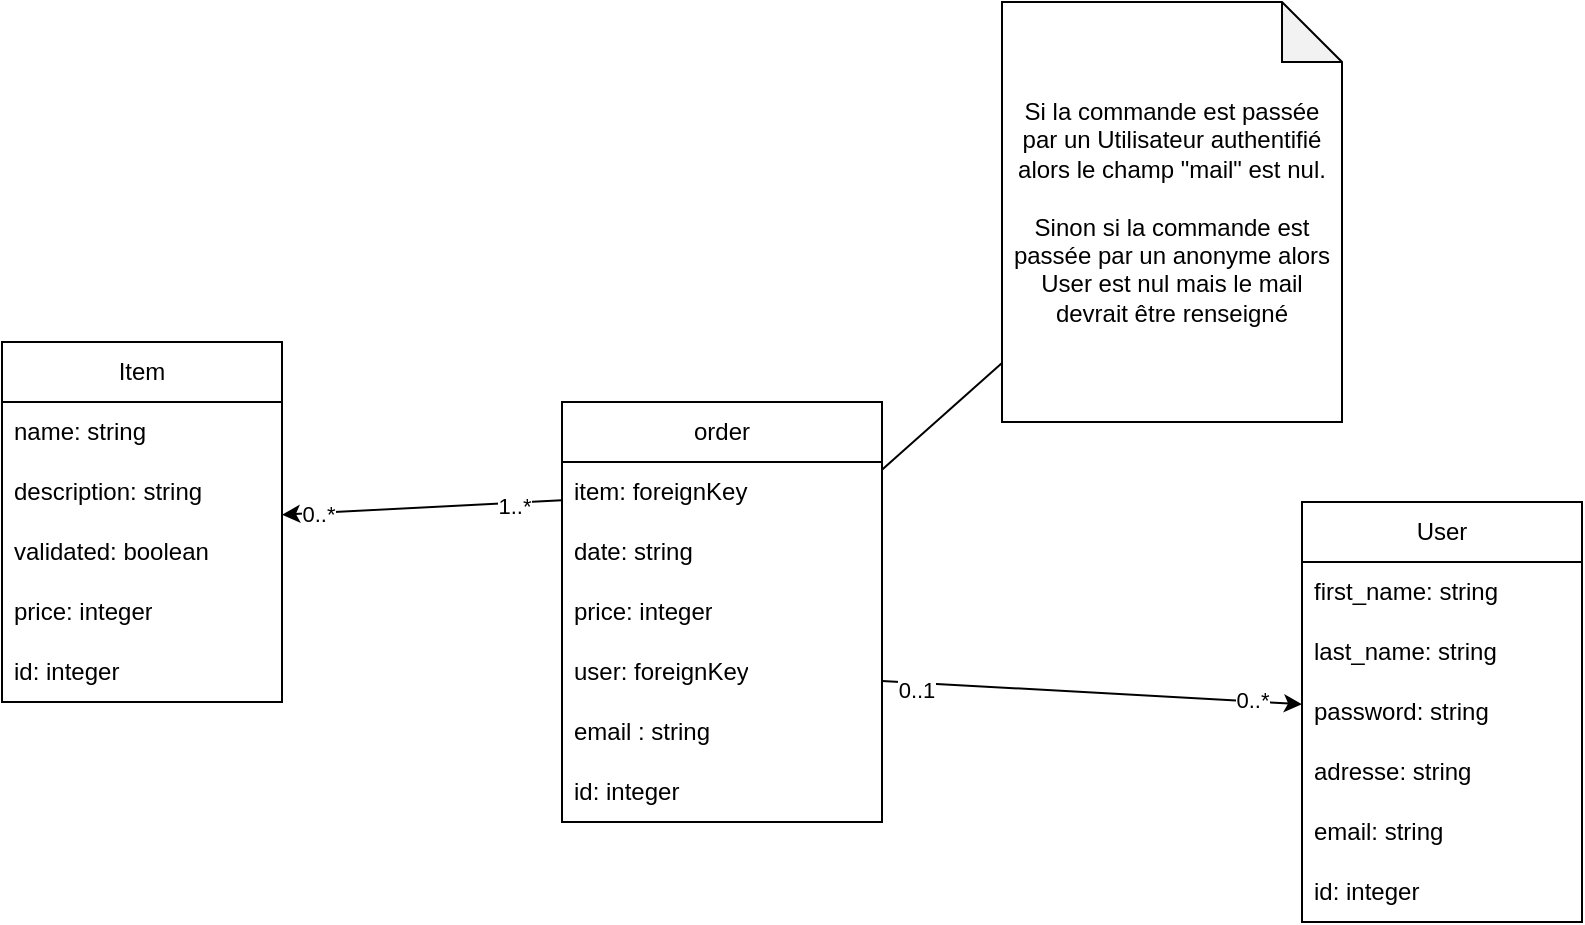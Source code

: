 <mxfile version="20.8.23" type="github">
  <diagram name="Page-1" id="k_21CpQqUFbWn0y7H7Tf">
    <mxGraphModel dx="1434" dy="788" grid="1" gridSize="10" guides="1" tooltips="1" connect="1" arrows="1" fold="1" page="1" pageScale="1" pageWidth="827" pageHeight="1169" math="0" shadow="0">
      <root>
        <mxCell id="0" />
        <mxCell id="1" parent="0" />
        <mxCell id="QBLjRy648UDzI1SPBeH1-1" value="Item" style="swimlane;fontStyle=0;childLayout=stackLayout;horizontal=1;startSize=30;horizontalStack=0;resizeParent=1;resizeParentMax=0;resizeLast=0;collapsible=1;marginBottom=0;whiteSpace=wrap;html=1;" parent="1" vertex="1">
          <mxGeometry x="20" y="180" width="140" height="180" as="geometry" />
        </mxCell>
        <mxCell id="QBLjRy648UDzI1SPBeH1-2" value="name: string" style="text;strokeColor=none;fillColor=none;align=left;verticalAlign=middle;spacingLeft=4;spacingRight=4;overflow=hidden;points=[[0,0.5],[1,0.5]];portConstraint=eastwest;rotatable=0;whiteSpace=wrap;html=1;" parent="QBLjRy648UDzI1SPBeH1-1" vertex="1">
          <mxGeometry y="30" width="140" height="30" as="geometry" />
        </mxCell>
        <mxCell id="QBLjRy648UDzI1SPBeH1-3" value="description: string" style="text;strokeColor=none;fillColor=none;align=left;verticalAlign=middle;spacingLeft=4;spacingRight=4;overflow=hidden;points=[[0,0.5],[1,0.5]];portConstraint=eastwest;rotatable=0;whiteSpace=wrap;html=1;" parent="QBLjRy648UDzI1SPBeH1-1" vertex="1">
          <mxGeometry y="60" width="140" height="30" as="geometry" />
        </mxCell>
        <mxCell id="QBLjRy648UDzI1SPBeH1-4" value="validated: boolean" style="text;strokeColor=none;fillColor=none;align=left;verticalAlign=middle;spacingLeft=4;spacingRight=4;overflow=hidden;points=[[0,0.5],[1,0.5]];portConstraint=eastwest;rotatable=0;whiteSpace=wrap;html=1;" parent="QBLjRy648UDzI1SPBeH1-1" vertex="1">
          <mxGeometry y="90" width="140" height="30" as="geometry" />
        </mxCell>
        <mxCell id="QBLjRy648UDzI1SPBeH1-10" value="price: integer" style="text;strokeColor=none;fillColor=none;align=left;verticalAlign=middle;spacingLeft=4;spacingRight=4;overflow=hidden;points=[[0,0.5],[1,0.5]];portConstraint=eastwest;rotatable=0;whiteSpace=wrap;html=1;" parent="QBLjRy648UDzI1SPBeH1-1" vertex="1">
          <mxGeometry y="120" width="140" height="30" as="geometry" />
        </mxCell>
        <mxCell id="fOkmc58W5MT81JoYsjg2-3" value="id: integer" style="text;strokeColor=none;fillColor=none;align=left;verticalAlign=middle;spacingLeft=4;spacingRight=4;overflow=hidden;points=[[0,0.5],[1,0.5]];portConstraint=eastwest;rotatable=0;whiteSpace=wrap;html=1;" vertex="1" parent="QBLjRy648UDzI1SPBeH1-1">
          <mxGeometry y="150" width="140" height="30" as="geometry" />
        </mxCell>
        <mxCell id="QBLjRy648UDzI1SPBeH1-5" value="User" style="swimlane;fontStyle=0;childLayout=stackLayout;horizontal=1;startSize=30;horizontalStack=0;resizeParent=1;resizeParentMax=0;resizeLast=0;collapsible=1;marginBottom=0;whiteSpace=wrap;html=1;" parent="1" vertex="1">
          <mxGeometry x="670" y="260" width="140" height="210" as="geometry" />
        </mxCell>
        <mxCell id="QBLjRy648UDzI1SPBeH1-6" value="first_name: string" style="text;strokeColor=none;fillColor=none;align=left;verticalAlign=middle;spacingLeft=4;spacingRight=4;overflow=hidden;points=[[0,0.5],[1,0.5]];portConstraint=eastwest;rotatable=0;whiteSpace=wrap;html=1;" parent="QBLjRy648UDzI1SPBeH1-5" vertex="1">
          <mxGeometry y="30" width="140" height="30" as="geometry" />
        </mxCell>
        <mxCell id="QBLjRy648UDzI1SPBeH1-29" value="last_name: string" style="text;strokeColor=none;fillColor=none;align=left;verticalAlign=middle;spacingLeft=4;spacingRight=4;overflow=hidden;points=[[0,0.5],[1,0.5]];portConstraint=eastwest;rotatable=0;whiteSpace=wrap;html=1;" parent="QBLjRy648UDzI1SPBeH1-5" vertex="1">
          <mxGeometry y="60" width="140" height="30" as="geometry" />
        </mxCell>
        <mxCell id="QBLjRy648UDzI1SPBeH1-7" value="password: string" style="text;strokeColor=none;fillColor=none;align=left;verticalAlign=middle;spacingLeft=4;spacingRight=4;overflow=hidden;points=[[0,0.5],[1,0.5]];portConstraint=eastwest;rotatable=0;whiteSpace=wrap;html=1;" parent="QBLjRy648UDzI1SPBeH1-5" vertex="1">
          <mxGeometry y="90" width="140" height="30" as="geometry" />
        </mxCell>
        <mxCell id="QBLjRy648UDzI1SPBeH1-8" value="adresse: string" style="text;strokeColor=none;fillColor=none;align=left;verticalAlign=middle;spacingLeft=4;spacingRight=4;overflow=hidden;points=[[0,0.5],[1,0.5]];portConstraint=eastwest;rotatable=0;whiteSpace=wrap;html=1;" parent="QBLjRy648UDzI1SPBeH1-5" vertex="1">
          <mxGeometry y="120" width="140" height="30" as="geometry" />
        </mxCell>
        <mxCell id="QBLjRy648UDzI1SPBeH1-18" value="email: string" style="text;strokeColor=none;fillColor=none;align=left;verticalAlign=middle;spacingLeft=4;spacingRight=4;overflow=hidden;points=[[0,0.5],[1,0.5]];portConstraint=eastwest;rotatable=0;whiteSpace=wrap;html=1;" parent="QBLjRy648UDzI1SPBeH1-5" vertex="1">
          <mxGeometry y="150" width="140" height="30" as="geometry" />
        </mxCell>
        <mxCell id="fOkmc58W5MT81JoYsjg2-1" value="id: integer" style="text;strokeColor=none;fillColor=none;align=left;verticalAlign=middle;spacingLeft=4;spacingRight=4;overflow=hidden;points=[[0,0.5],[1,0.5]];portConstraint=eastwest;rotatable=0;whiteSpace=wrap;html=1;" vertex="1" parent="QBLjRy648UDzI1SPBeH1-5">
          <mxGeometry y="180" width="140" height="30" as="geometry" />
        </mxCell>
        <mxCell id="QBLjRy648UDzI1SPBeH1-11" value="order" style="swimlane;fontStyle=0;childLayout=stackLayout;horizontal=1;startSize=30;horizontalStack=0;resizeParent=1;resizeParentMax=0;resizeLast=0;collapsible=1;marginBottom=0;whiteSpace=wrap;html=1;" parent="1" vertex="1">
          <mxGeometry x="300" y="210" width="160" height="210" as="geometry" />
        </mxCell>
        <mxCell id="QBLjRy648UDzI1SPBeH1-12" value="item: foreignKey" style="text;strokeColor=none;fillColor=none;align=left;verticalAlign=middle;spacingLeft=4;spacingRight=4;overflow=hidden;points=[[0,0.5],[1,0.5]];portConstraint=eastwest;rotatable=0;whiteSpace=wrap;html=1;" parent="QBLjRy648UDzI1SPBeH1-11" vertex="1">
          <mxGeometry y="30" width="160" height="30" as="geometry" />
        </mxCell>
        <mxCell id="QBLjRy648UDzI1SPBeH1-13" value="date: string" style="text;strokeColor=none;fillColor=none;align=left;verticalAlign=middle;spacingLeft=4;spacingRight=4;overflow=hidden;points=[[0,0.5],[1,0.5]];portConstraint=eastwest;rotatable=0;whiteSpace=wrap;html=1;" parent="QBLjRy648UDzI1SPBeH1-11" vertex="1">
          <mxGeometry y="60" width="160" height="30" as="geometry" />
        </mxCell>
        <mxCell id="QBLjRy648UDzI1SPBeH1-14" value="price: integer" style="text;strokeColor=none;fillColor=none;align=left;verticalAlign=middle;spacingLeft=4;spacingRight=4;overflow=hidden;points=[[0,0.5],[1,0.5]];portConstraint=eastwest;rotatable=0;whiteSpace=wrap;html=1;" parent="QBLjRy648UDzI1SPBeH1-11" vertex="1">
          <mxGeometry y="90" width="160" height="30" as="geometry" />
        </mxCell>
        <mxCell id="QBLjRy648UDzI1SPBeH1-15" value="user: foreignKey" style="text;strokeColor=none;fillColor=none;align=left;verticalAlign=middle;spacingLeft=4;spacingRight=4;overflow=hidden;points=[[0,0.5],[1,0.5]];portConstraint=eastwest;rotatable=0;whiteSpace=wrap;html=1;" parent="QBLjRy648UDzI1SPBeH1-11" vertex="1">
          <mxGeometry y="120" width="160" height="30" as="geometry" />
        </mxCell>
        <mxCell id="QBLjRy648UDzI1SPBeH1-16" value="email : string" style="text;strokeColor=none;fillColor=none;align=left;verticalAlign=middle;spacingLeft=4;spacingRight=4;overflow=hidden;points=[[0,0.5],[1,0.5]];portConstraint=eastwest;rotatable=0;whiteSpace=wrap;html=1;" parent="QBLjRy648UDzI1SPBeH1-11" vertex="1">
          <mxGeometry y="150" width="160" height="30" as="geometry" />
        </mxCell>
        <mxCell id="fOkmc58W5MT81JoYsjg2-2" value="id: integer" style="text;strokeColor=none;fillColor=none;align=left;verticalAlign=middle;spacingLeft=4;spacingRight=4;overflow=hidden;points=[[0,0.5],[1,0.5]];portConstraint=eastwest;rotatable=0;whiteSpace=wrap;html=1;" vertex="1" parent="QBLjRy648UDzI1SPBeH1-11">
          <mxGeometry y="180" width="160" height="30" as="geometry" />
        </mxCell>
        <mxCell id="QBLjRy648UDzI1SPBeH1-17" value="Si la commande est passée par un Utilisateur authentifié alors le champ &quot;mail&quot; est nul.&lt;br&gt;&amp;nbsp;&lt;br&gt;Sinon si la commande est passée par un anonyme alors User est nul mais le mail devrait être renseigné" style="shape=note;whiteSpace=wrap;html=1;backgroundOutline=1;darkOpacity=0.05;" parent="1" vertex="1">
          <mxGeometry x="520" y="10" width="170" height="210" as="geometry" />
        </mxCell>
        <mxCell id="QBLjRy648UDzI1SPBeH1-19" value="" style="endArrow=none;html=1;rounded=0;" parent="1" source="QBLjRy648UDzI1SPBeH1-11" target="QBLjRy648UDzI1SPBeH1-17" edge="1">
          <mxGeometry width="50" height="50" relative="1" as="geometry">
            <mxPoint x="500" y="450" as="sourcePoint" />
            <mxPoint x="550" y="400" as="targetPoint" />
          </mxGeometry>
        </mxCell>
        <mxCell id="QBLjRy648UDzI1SPBeH1-20" value="" style="endArrow=classic;html=1;rounded=0;" parent="1" source="QBLjRy648UDzI1SPBeH1-15" target="QBLjRy648UDzI1SPBeH1-5" edge="1">
          <mxGeometry width="50" height="50" relative="1" as="geometry">
            <mxPoint x="90" y="410" as="sourcePoint" />
            <mxPoint x="140" y="360" as="targetPoint" />
          </mxGeometry>
        </mxCell>
        <mxCell id="QBLjRy648UDzI1SPBeH1-27" value="0..1" style="edgeLabel;html=1;align=center;verticalAlign=middle;resizable=0;points=[];" parent="QBLjRy648UDzI1SPBeH1-20" vertex="1" connectable="0">
          <mxGeometry x="-0.844" y="-3" relative="1" as="geometry">
            <mxPoint as="offset" />
          </mxGeometry>
        </mxCell>
        <mxCell id="QBLjRy648UDzI1SPBeH1-28" value="0..*" style="edgeLabel;html=1;align=center;verticalAlign=middle;resizable=0;points=[];" parent="QBLjRy648UDzI1SPBeH1-20" vertex="1" connectable="0">
          <mxGeometry x="0.757" y="1" relative="1" as="geometry">
            <mxPoint as="offset" />
          </mxGeometry>
        </mxCell>
        <mxCell id="QBLjRy648UDzI1SPBeH1-21" value="" style="endArrow=classic;html=1;rounded=0;" parent="1" source="QBLjRy648UDzI1SPBeH1-12" target="QBLjRy648UDzI1SPBeH1-1" edge="1">
          <mxGeometry width="50" height="50" relative="1" as="geometry">
            <mxPoint x="120" y="330" as="sourcePoint" />
            <mxPoint x="170" y="280" as="targetPoint" />
          </mxGeometry>
        </mxCell>
        <mxCell id="QBLjRy648UDzI1SPBeH1-25" value="1..*" style="edgeLabel;html=1;align=center;verticalAlign=middle;resizable=0;points=[];" parent="QBLjRy648UDzI1SPBeH1-21" vertex="1" connectable="0">
          <mxGeometry x="-0.657" y="1" relative="1" as="geometry">
            <mxPoint as="offset" />
          </mxGeometry>
        </mxCell>
        <mxCell id="QBLjRy648UDzI1SPBeH1-26" value="0..*" style="edgeLabel;html=1;align=center;verticalAlign=middle;resizable=0;points=[];" parent="QBLjRy648UDzI1SPBeH1-21" vertex="1" connectable="0">
          <mxGeometry x="0.743" relative="1" as="geometry">
            <mxPoint as="offset" />
          </mxGeometry>
        </mxCell>
      </root>
    </mxGraphModel>
  </diagram>
</mxfile>
